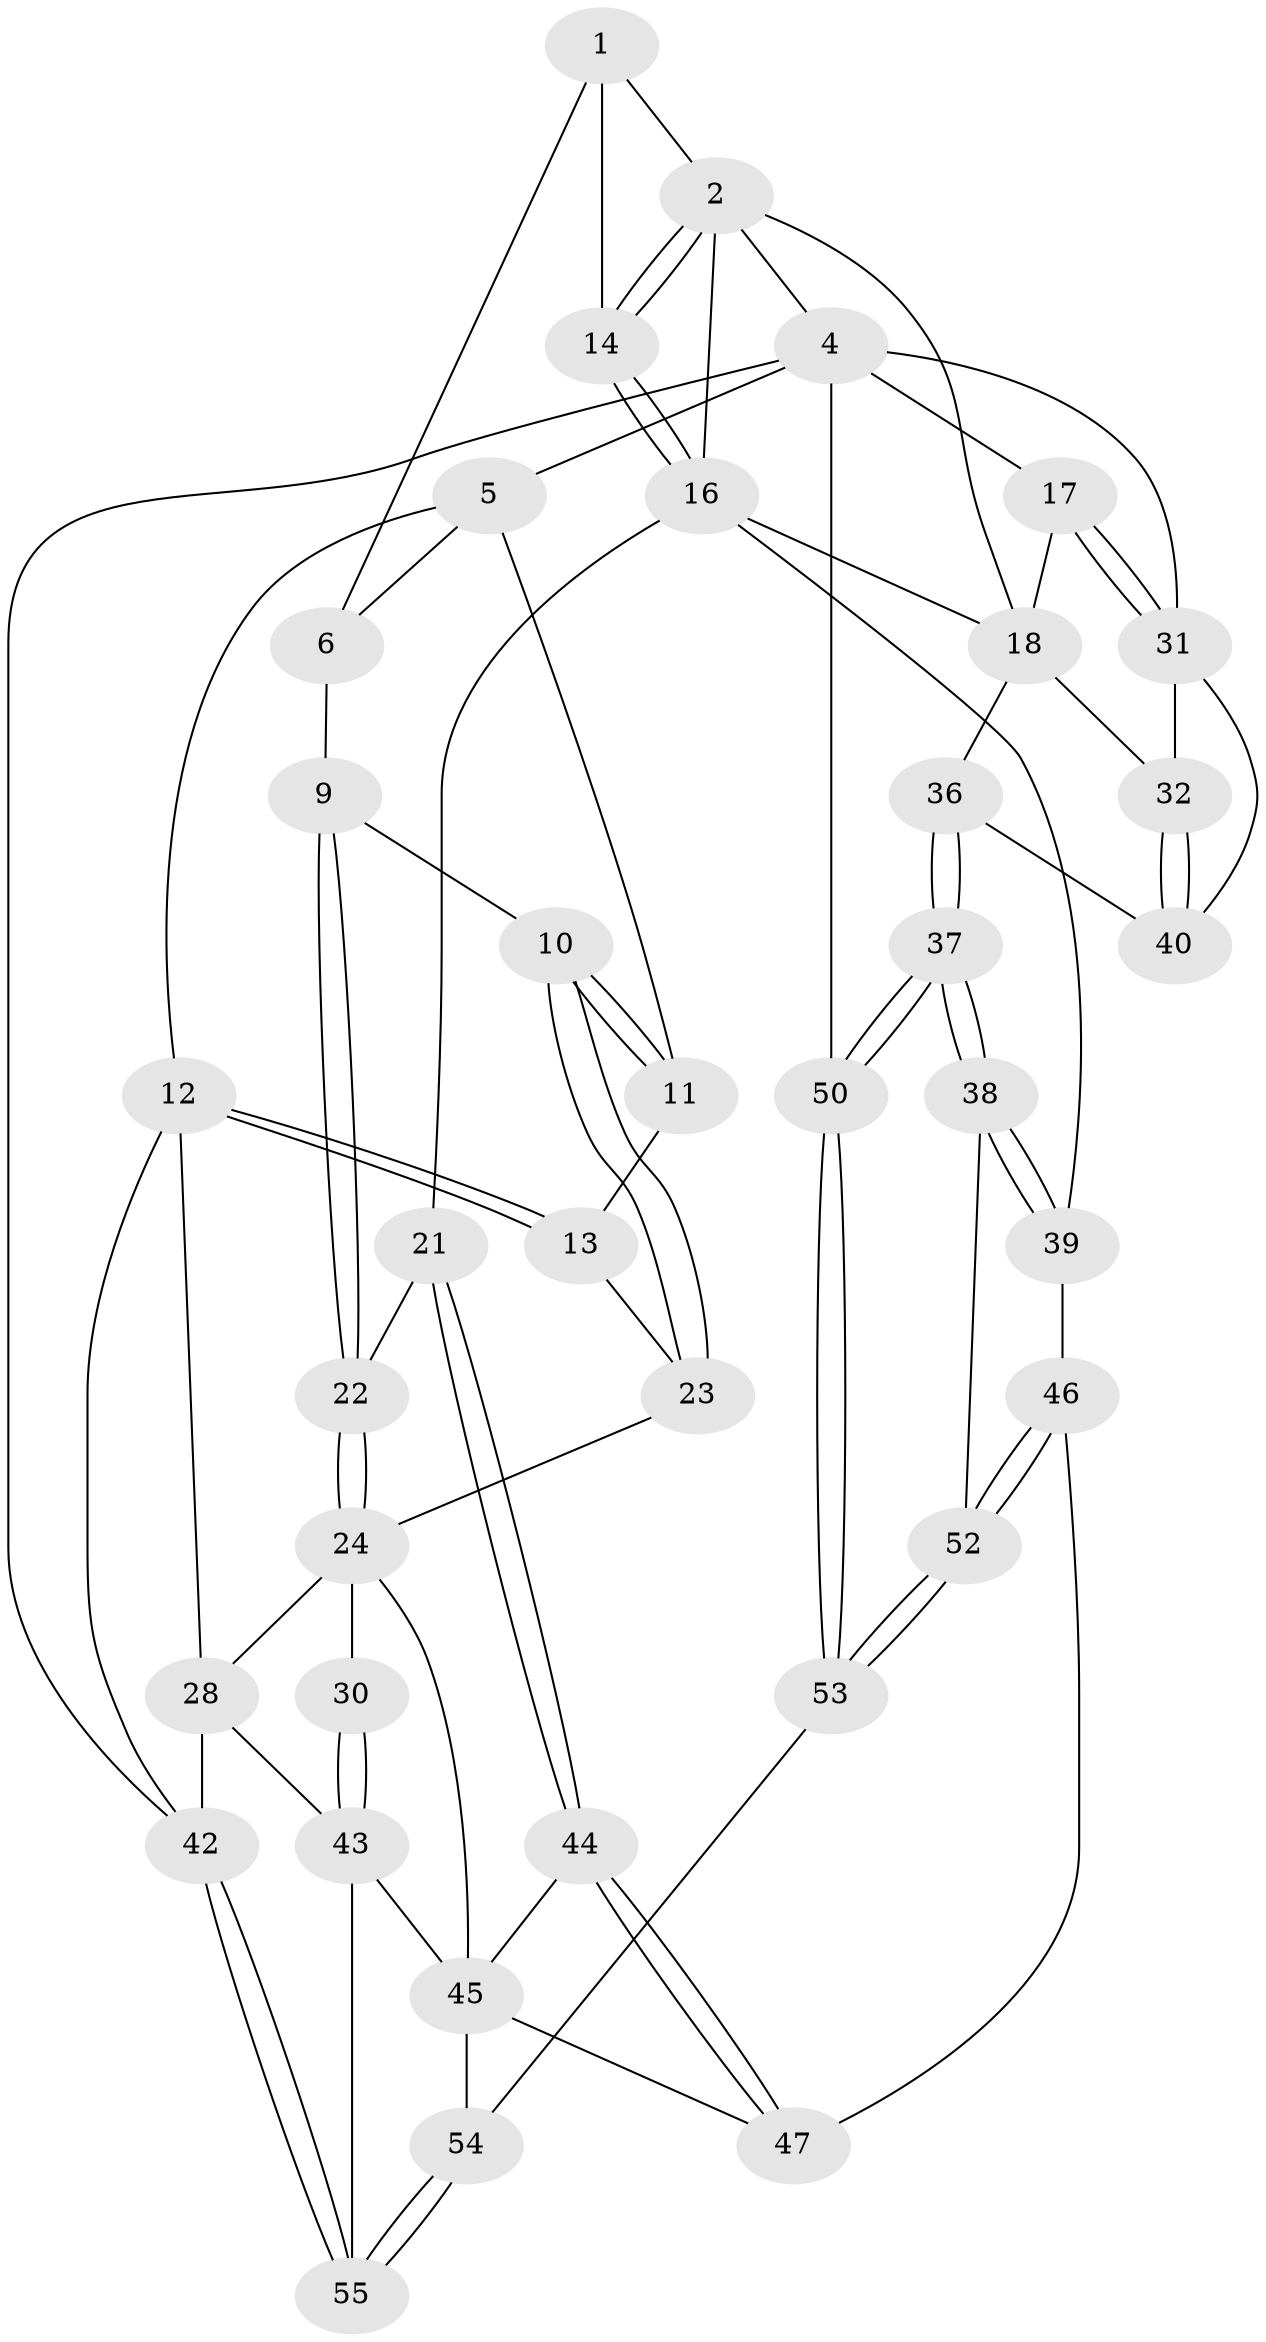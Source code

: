 // original degree distribution, {3: 0.03636363636363636, 4: 0.23636363636363636, 5: 0.5454545454545454, 6: 0.18181818181818182}
// Generated by graph-tools (version 1.1) at 2025/21/03/04/25 18:21:16]
// undirected, 38 vertices, 87 edges
graph export_dot {
graph [start="1"]
  node [color=gray90,style=filled];
  1 [pos="+0.47963737594003597+0",super="+7"];
  2 [pos="+0.7664500472097662+0",super="+3"];
  4 [pos="+1+0",super="+34"];
  5 [pos="+0.33442911653372165+0"];
  6 [pos="+0.344568935306195+0",super="+8"];
  9 [pos="+0.39756638441113734+0.38120474136103466"];
  10 [pos="+0.2628877923107991+0.3751075037005349"];
  11 [pos="+0.20159276772877094+0.14600127678045074"];
  12 [pos="+0+0.2686031653666643"];
  13 [pos="+0+0.25391946524536657"];
  14 [pos="+0.5674809704994006+0.3584168458241881"];
  16 [pos="+0.6006759295074499+0.4362392640781038",super="+19"];
  17 [pos="+1+0.3140296664331871"];
  18 [pos="+0.8355236697103009+0.4883868371660024",super="+26"];
  21 [pos="+0.5693981637642694+0.5947561894130913"];
  22 [pos="+0.46185462307618025+0.5788217531903005"];
  23 [pos="+0.20945748360692962+0.46518534136904993"];
  24 [pos="+0.3054023309658556+0.6380229848440834",super="+29+25"];
  28 [pos="+0+0.45859584510734286",super="+41"];
  30 [pos="+0.07234205692839123+0.7429628004541432"];
  31 [pos="+1+0.4652968634048526",super="+35"];
  32 [pos="+0.8867792064772609+0.5788556989365816"];
  36 [pos="+0.859146356517659+0.7580762385554449"];
  37 [pos="+0.8112610382933277+0.8937164670544586"];
  38 [pos="+0.7311578657479361+0.8602070665434146"];
  39 [pos="+0.6146294915076038+0.7522476159165977"];
  40 [pos="+1+0.6760715203275125"];
  42 [pos="+0+1"];
  43 [pos="+0.017528947472821722+0.7899988776663179",super="+49"];
  44 [pos="+0.39434560523649903+0.8122632382873233"];
  45 [pos="+0.31923514964499955+0.7894920604793246",super="+48"];
  46 [pos="+0.46642645248899556+0.847596613127893"];
  47 [pos="+0.46298916268537454+0.8473288273036302"];
  50 [pos="+1+1"];
  52 [pos="+0.5439105827389872+0.9578075299329747"];
  53 [pos="+0.5043750735961053+1"];
  54 [pos="+0.47212720513969636+1"];
  55 [pos="+0.19022756082286627+1"];
  1 -- 2;
  1 -- 14;
  1 -- 6;
  2 -- 14;
  2 -- 14;
  2 -- 16;
  2 -- 18;
  2 -- 4;
  4 -- 5;
  4 -- 17;
  4 -- 50;
  4 -- 42;
  4 -- 31;
  5 -- 6;
  5 -- 11;
  5 -- 12;
  6 -- 9;
  9 -- 10;
  9 -- 22;
  9 -- 22;
  10 -- 11;
  10 -- 11;
  10 -- 23;
  10 -- 23;
  11 -- 13;
  12 -- 13;
  12 -- 13;
  12 -- 28;
  12 -- 42;
  13 -- 23;
  14 -- 16;
  14 -- 16;
  16 -- 21;
  16 -- 39;
  16 -- 18;
  17 -- 18;
  17 -- 31;
  17 -- 31;
  18 -- 32;
  18 -- 36;
  21 -- 22;
  21 -- 44;
  21 -- 44;
  22 -- 24;
  22 -- 24;
  23 -- 24;
  24 -- 45;
  24 -- 30 [weight=2];
  24 -- 28;
  28 -- 42;
  28 -- 43;
  30 -- 43;
  30 -- 43;
  31 -- 32;
  31 -- 40;
  32 -- 40;
  32 -- 40;
  36 -- 37;
  36 -- 37;
  36 -- 40;
  37 -- 38;
  37 -- 38;
  37 -- 50;
  37 -- 50;
  38 -- 39;
  38 -- 39;
  38 -- 52;
  39 -- 46;
  42 -- 55;
  42 -- 55;
  43 -- 55;
  43 -- 45;
  44 -- 45;
  44 -- 47;
  44 -- 47;
  45 -- 54;
  45 -- 47;
  46 -- 47;
  46 -- 52;
  46 -- 52;
  50 -- 53;
  50 -- 53;
  52 -- 53;
  52 -- 53;
  53 -- 54;
  54 -- 55;
  54 -- 55;
}

